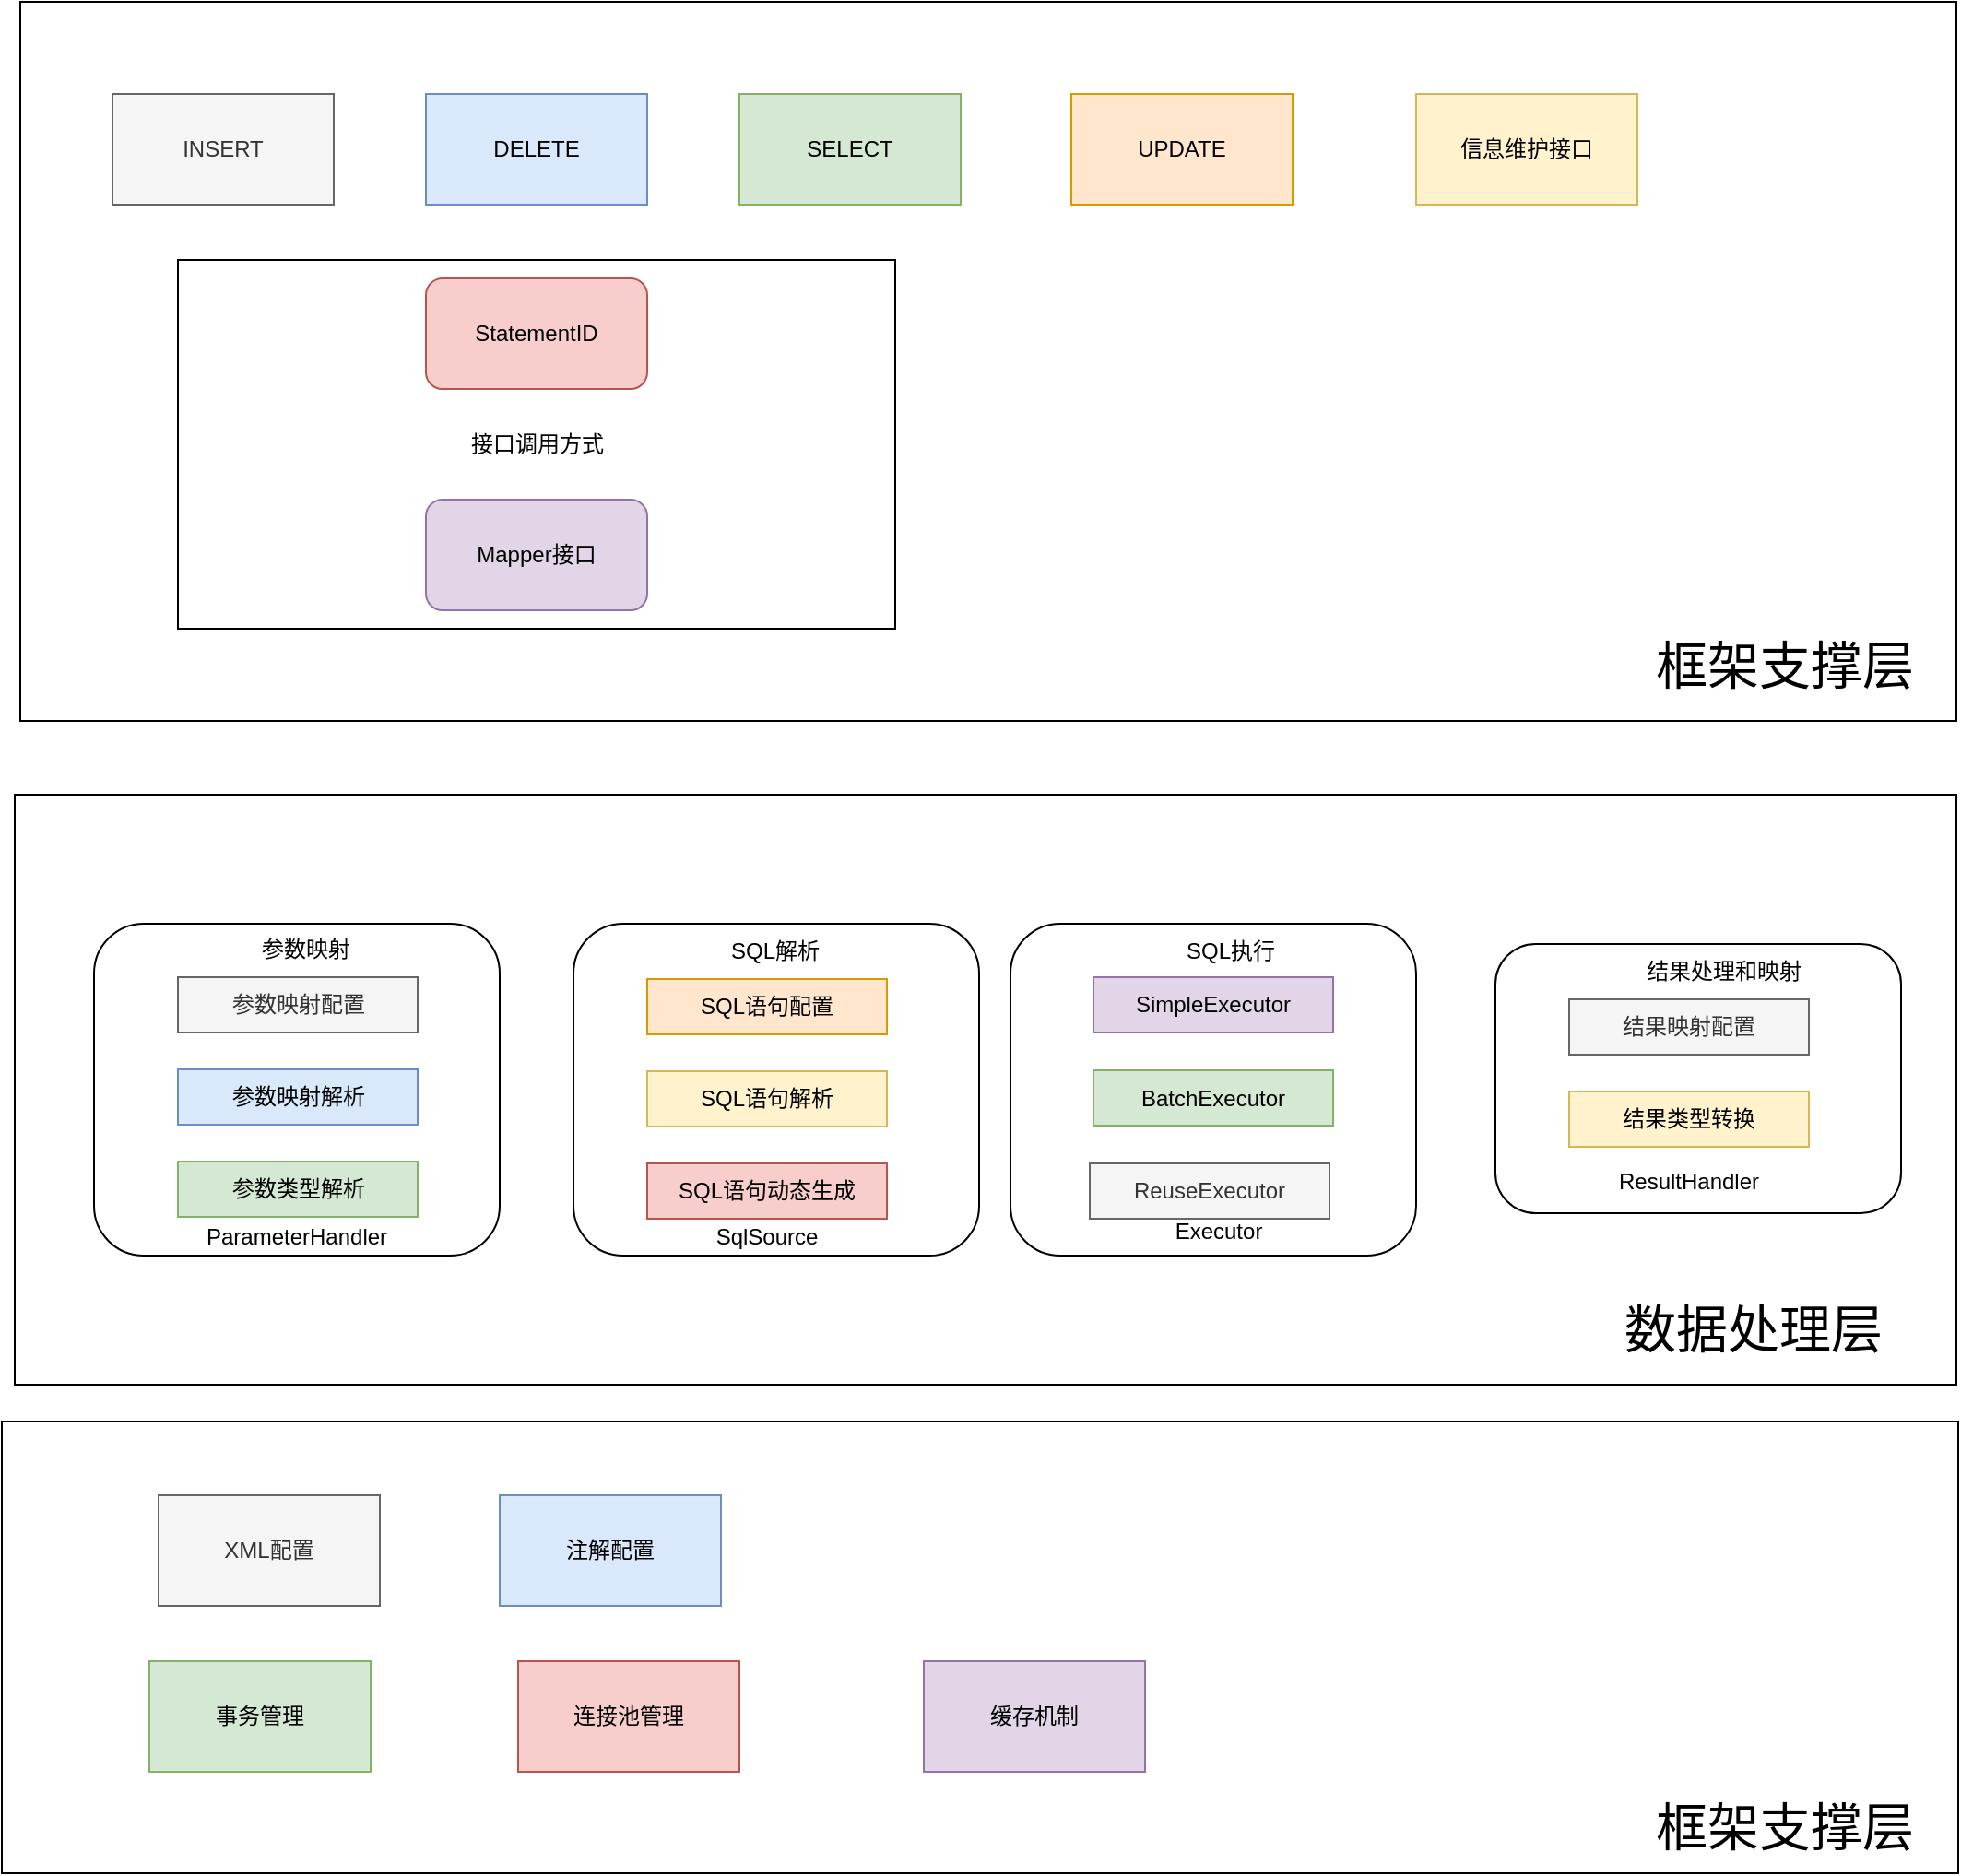 <mxfile version="10.6.0" type="github"><diagram id="M-J2V9C9AaSpuchqhOcV" name="第 1 页"><mxGraphModel dx="2221" dy="764" grid="1" gridSize="10" guides="1" tooltips="1" connect="1" arrows="1" fold="1" page="1" pageScale="1" pageWidth="827" pageHeight="1169" math="0" shadow="0"><root><mxCell id="0"/><mxCell id="1" parent="0"/><mxCell id="v45CORPpVlxxxtgcbO88-2" value="" style="rounded=0;whiteSpace=wrap;html=1;" parent="1" vertex="1"><mxGeometry x="-30" y="60" width="1050" height="390" as="geometry"/></mxCell><mxCell id="v45CORPpVlxxxtgcbO88-11" value="接口调用方式" style="rounded=0;whiteSpace=wrap;html=1;" parent="1" vertex="1"><mxGeometry x="55.5" y="200" width="389" height="200" as="geometry"/></mxCell><mxCell id="v45CORPpVlxxxtgcbO88-1" value="" style="rounded=0;whiteSpace=wrap;html=1;" parent="1" vertex="1"><mxGeometry x="-40" y="830" width="1061" height="245" as="geometry"/></mxCell><mxCell id="v45CORPpVlxxxtgcbO88-3" value="" style="rounded=0;whiteSpace=wrap;html=1;" parent="1" vertex="1"><mxGeometry x="-33" y="490" width="1053" height="320" as="geometry"/></mxCell><mxCell id="v45CORPpVlxxxtgcbO88-4" value="INSERT" style="rounded=0;whiteSpace=wrap;html=1;fillColor=#f5f5f5;strokeColor=#666666;fontColor=#333333;" parent="1" vertex="1"><mxGeometry x="20" y="110" width="120" height="60" as="geometry"/></mxCell><mxCell id="v45CORPpVlxxxtgcbO88-5" value="DELETE" style="rounded=0;whiteSpace=wrap;html=1;fillColor=#dae8fc;strokeColor=#6c8ebf;" parent="1" vertex="1"><mxGeometry x="190" y="110" width="120" height="60" as="geometry"/></mxCell><mxCell id="v45CORPpVlxxxtgcbO88-6" value="SELECT" style="rounded=0;whiteSpace=wrap;html=1;fillColor=#d5e8d4;strokeColor=#82b366;" parent="1" vertex="1"><mxGeometry x="360" y="110" width="120" height="60" as="geometry"/></mxCell><mxCell id="v45CORPpVlxxxtgcbO88-7" value="UPDATE" style="rounded=0;whiteSpace=wrap;html=1;fillColor=#ffe6cc;strokeColor=#d79b00;" parent="1" vertex="1"><mxGeometry x="540" y="110" width="120" height="60" as="geometry"/></mxCell><mxCell id="v45CORPpVlxxxtgcbO88-8" value="信息维护接口" style="rounded=0;whiteSpace=wrap;html=1;fillColor=#fff2cc;strokeColor=#d6b656;" parent="1" vertex="1"><mxGeometry x="727" y="110" width="120" height="60" as="geometry"/></mxCell><mxCell id="v45CORPpVlxxxtgcbO88-9" value="StatementID" style="rounded=1;whiteSpace=wrap;html=1;fillColor=#f8cecc;strokeColor=#b85450;" parent="1" vertex="1"><mxGeometry x="190" y="210" width="120" height="60" as="geometry"/></mxCell><mxCell id="v45CORPpVlxxxtgcbO88-10" value="Mapper接口" style="rounded=1;whiteSpace=wrap;html=1;fillColor=#e1d5e7;strokeColor=#9673a6;" parent="1" vertex="1"><mxGeometry x="190" y="330" width="120" height="60" as="geometry"/></mxCell><mxCell id="v45CORPpVlxxxtgcbO88-14" value="" style="rounded=1;whiteSpace=wrap;html=1;" parent="1" vertex="1"><mxGeometry x="10" y="560" width="220" height="180" as="geometry"/></mxCell><mxCell id="v45CORPpVlxxxtgcbO88-15" value="" style="rounded=1;whiteSpace=wrap;html=1;" parent="1" vertex="1"><mxGeometry x="270" y="560" width="220" height="180" as="geometry"/></mxCell><mxCell id="v45CORPpVlxxxtgcbO88-18" value="参数映射配置" style="rounded=0;whiteSpace=wrap;html=1;fillColor=#f5f5f5;strokeColor=#666666;fontColor=#333333;" parent="1" vertex="1"><mxGeometry x="55.5" y="589" width="130" height="30" as="geometry"/></mxCell><mxCell id="v45CORPpVlxxxtgcbO88-20" value="参数映射解析" style="rounded=0;whiteSpace=wrap;html=1;fillColor=#dae8fc;strokeColor=#6c8ebf;" parent="1" vertex="1"><mxGeometry x="55.5" y="639" width="130" height="30" as="geometry"/></mxCell><mxCell id="v45CORPpVlxxxtgcbO88-21" value="参数类型解析" style="rounded=0;whiteSpace=wrap;html=1;fillColor=#d5e8d4;strokeColor=#82b366;" parent="1" vertex="1"><mxGeometry x="55.5" y="689" width="130" height="30" as="geometry"/></mxCell><mxCell id="v45CORPpVlxxxtgcbO88-22" value="SQL语句配置" style="rounded=0;whiteSpace=wrap;html=1;fillColor=#ffe6cc;strokeColor=#d79b00;" parent="1" vertex="1"><mxGeometry x="310" y="590" width="130" height="30" as="geometry"/></mxCell><mxCell id="v45CORPpVlxxxtgcbO88-23" value="SQL语句解析" style="rounded=0;whiteSpace=wrap;html=1;fillColor=#fff2cc;strokeColor=#d6b656;" parent="1" vertex="1"><mxGeometry x="310" y="640" width="130" height="30" as="geometry"/></mxCell><mxCell id="v45CORPpVlxxxtgcbO88-24" value="SQL语句动态生成" style="rounded=0;whiteSpace=wrap;html=1;fillColor=#f8cecc;strokeColor=#b85450;" parent="1" vertex="1"><mxGeometry x="310" y="690" width="130" height="30" as="geometry"/></mxCell><mxCell id="v45CORPpVlxxxtgcbO88-25" value="" style="rounded=1;whiteSpace=wrap;html=1;" parent="1" vertex="1"><mxGeometry x="507" y="560" width="220" height="180" as="geometry"/></mxCell><mxCell id="v45CORPpVlxxxtgcbO88-26" value="SimpleExecutor" style="rounded=0;whiteSpace=wrap;html=1;fillColor=#e1d5e7;strokeColor=#9673a6;" parent="1" vertex="1"><mxGeometry x="552" y="589" width="130" height="30" as="geometry"/></mxCell><mxCell id="v45CORPpVlxxxtgcbO88-27" value="BatchExecutor" style="rounded=0;whiteSpace=wrap;html=1;fillColor=#d5e8d4;strokeColor=#82b366;" parent="1" vertex="1"><mxGeometry x="552" y="639.5" width="130" height="30" as="geometry"/></mxCell><mxCell id="v45CORPpVlxxxtgcbO88-28" value="ReuseExecutor" style="rounded=0;whiteSpace=wrap;html=1;fillColor=#f5f5f5;strokeColor=#666666;fontColor=#333333;" parent="1" vertex="1"><mxGeometry x="550" y="690" width="130" height="30" as="geometry"/></mxCell><mxCell id="v45CORPpVlxxxtgcbO88-29" value="参数映射" style="text;html=1;strokeColor=none;fillColor=none;align=center;verticalAlign=middle;whiteSpace=wrap;rounded=0;" parent="1" vertex="1"><mxGeometry x="100" y="564" width="50" height="20" as="geometry"/></mxCell><mxCell id="v45CORPpVlxxxtgcbO88-30" value="SQL解析" style="text;html=1;strokeColor=none;fillColor=none;align=center;verticalAlign=middle;whiteSpace=wrap;rounded=0;" parent="1" vertex="1"><mxGeometry x="346" y="565" width="67" height="20" as="geometry"/></mxCell><mxCell id="v45CORPpVlxxxtgcbO88-31" value="SQL执行" style="text;html=1;strokeColor=none;fillColor=none;align=center;verticalAlign=middle;whiteSpace=wrap;rounded=0;" parent="1" vertex="1"><mxGeometry x="600" y="565" width="53" height="20" as="geometry"/></mxCell><mxCell id="v45CORPpVlxxxtgcbO88-32" value="" style="rounded=1;whiteSpace=wrap;html=1;" parent="1" vertex="1"><mxGeometry x="770" y="571" width="220" height="146" as="geometry"/></mxCell><mxCell id="v45CORPpVlxxxtgcbO88-33" value="结果映射配置" style="rounded=0;whiteSpace=wrap;html=1;fillColor=#f5f5f5;strokeColor=#666666;fontColor=#333333;" parent="1" vertex="1"><mxGeometry x="810" y="601" width="130" height="30" as="geometry"/></mxCell><mxCell id="v45CORPpVlxxxtgcbO88-34" value="结果类型转换" style="rounded=0;whiteSpace=wrap;html=1;fillColor=#fff2cc;strokeColor=#d6b656;" parent="1" vertex="1"><mxGeometry x="810" y="651" width="130" height="30" as="geometry"/></mxCell><mxCell id="v45CORPpVlxxxtgcbO88-36" value="结果处理和映射" style="text;html=1;strokeColor=none;fillColor=none;align=center;verticalAlign=middle;whiteSpace=wrap;rounded=0;" parent="1" vertex="1"><mxGeometry x="844" y="576" width="100" height="20" as="geometry"/></mxCell><mxCell id="v45CORPpVlxxxtgcbO88-39" value="ParameterHandler" style="text;html=1;strokeColor=none;fillColor=none;align=center;verticalAlign=middle;whiteSpace=wrap;rounded=0;" parent="1" vertex="1"><mxGeometry x="100" y="720" width="40" height="20" as="geometry"/></mxCell><mxCell id="v45CORPpVlxxxtgcbO88-40" value="SqlSource" style="text;html=1;strokeColor=none;fillColor=none;align=center;verticalAlign=middle;whiteSpace=wrap;rounded=0;" parent="1" vertex="1"><mxGeometry x="355" y="720" width="40" height="20" as="geometry"/></mxCell><mxCell id="v45CORPpVlxxxtgcbO88-41" value="Executor" style="text;html=1;strokeColor=none;fillColor=none;align=center;verticalAlign=middle;whiteSpace=wrap;rounded=0;" parent="1" vertex="1"><mxGeometry x="600" y="717" width="40" height="20" as="geometry"/></mxCell><mxCell id="v45CORPpVlxxxtgcbO88-42" value="ResultHandler" style="text;html=1;strokeColor=none;fillColor=none;align=center;verticalAlign=middle;whiteSpace=wrap;rounded=0;" parent="1" vertex="1"><mxGeometry x="855" y="690" width="40" height="20" as="geometry"/></mxCell><mxCell id="v45CORPpVlxxxtgcbO88-43" value="XML配置" style="rounded=0;whiteSpace=wrap;html=1;fillColor=#f5f5f5;strokeColor=#666666;fontColor=#333333;" parent="1" vertex="1"><mxGeometry x="45" y="870" width="120" height="60" as="geometry"/></mxCell><mxCell id="v45CORPpVlxxxtgcbO88-44" value="注解配置" style="rounded=0;whiteSpace=wrap;html=1;fillColor=#dae8fc;strokeColor=#6c8ebf;" parent="1" vertex="1"><mxGeometry x="230" y="870" width="120" height="60" as="geometry"/></mxCell><mxCell id="v45CORPpVlxxxtgcbO88-45" value="事务管理" style="rounded=0;whiteSpace=wrap;html=1;fillColor=#d5e8d4;strokeColor=#82b366;" parent="1" vertex="1"><mxGeometry x="40" y="960" width="120" height="60" as="geometry"/></mxCell><mxCell id="v45CORPpVlxxxtgcbO88-46" value="连接池管理" style="rounded=0;whiteSpace=wrap;html=1;fillColor=#f8cecc;strokeColor=#b85450;" parent="1" vertex="1"><mxGeometry x="240" y="960" width="120" height="60" as="geometry"/></mxCell><mxCell id="v45CORPpVlxxxtgcbO88-47" value="缓存机制" style="rounded=0;whiteSpace=wrap;html=1;fillColor=#e1d5e7;strokeColor=#9673a6;" parent="1" vertex="1"><mxGeometry x="460" y="960" width="120" height="60" as="geometry"/></mxCell><mxCell id="v45CORPpVlxxxtgcbO88-49" value="&lt;font style=&quot;font-size: 28px&quot;&gt;框架支撑层&lt;/font&gt;" style="text;html=1;strokeColor=none;fillColor=none;align=center;verticalAlign=middle;whiteSpace=wrap;rounded=0;" parent="1" vertex="1"><mxGeometry x="844" y="1040" width="166" height="20" as="geometry"/></mxCell><mxCell id="v45CORPpVlxxxtgcbO88-50" value="&lt;font style=&quot;font-size: 28px&quot;&gt;数据处理层&lt;/font&gt;" style="text;html=1;strokeColor=none;fillColor=none;align=center;verticalAlign=middle;whiteSpace=wrap;rounded=0;" parent="1" vertex="1"><mxGeometry x="827" y="770" width="166" height="20" as="geometry"/></mxCell><mxCell id="v45CORPpVlxxxtgcbO88-51" value="&lt;font style=&quot;font-size: 28px&quot;&gt;框架支撑层&lt;/font&gt;" style="text;html=1;strokeColor=none;fillColor=none;align=center;verticalAlign=middle;whiteSpace=wrap;rounded=0;" parent="1" vertex="1"><mxGeometry x="844" y="410" width="166" height="20" as="geometry"/></mxCell></root></mxGraphModel></diagram></mxfile>